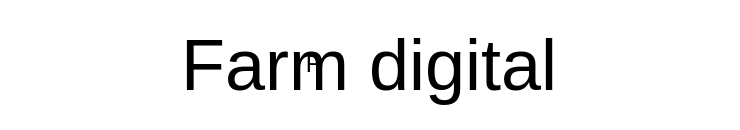 <mxfile version="22.1.0" type="github">
  <diagram id="C5RBs43oDa-KdzZeNtuy" name="Basic Sysytem design">
    <mxGraphModel dx="1050" dy="601" grid="0" gridSize="10" guides="1" tooltips="1" connect="1" arrows="1" fold="1" page="1" pageScale="1" pageWidth="827" pageHeight="1169" background="#00000" math="0" shadow="0">
      <root>
        <mxCell id="WIyWlLk6GJQsqaUBKTNV-0" />
        <mxCell id="WIyWlLk6GJQsqaUBKTNV-1" parent="WIyWlLk6GJQsqaUBKTNV-0" />
        <mxCell id="t5rr6aU1e4dXlaeN4tm4-0" value="F" style="text;html=1;align=center;verticalAlign=middle;resizable=0;points=[];autosize=1;strokeColor=none;fillColor=none;" parent="WIyWlLk6GJQsqaUBKTNV-1" vertex="1">
          <mxGeometry x="328" y="23" width="25" height="26" as="geometry" />
        </mxCell>
        <mxCell id="t5rr6aU1e4dXlaeN4tm4-1" value="&lt;font style=&quot;font-size: 36px;&quot;&gt;Farm digital&lt;/font&gt;" style="text;strokeColor=none;align=center;fillColor=none;html=1;verticalAlign=middle;whiteSpace=wrap;rounded=0;" parent="WIyWlLk6GJQsqaUBKTNV-1" vertex="1">
          <mxGeometry x="185" y="4.4" width="369" height="63.2" as="geometry" />
        </mxCell>
      </root>
    </mxGraphModel>
  </diagram>
</mxfile>
